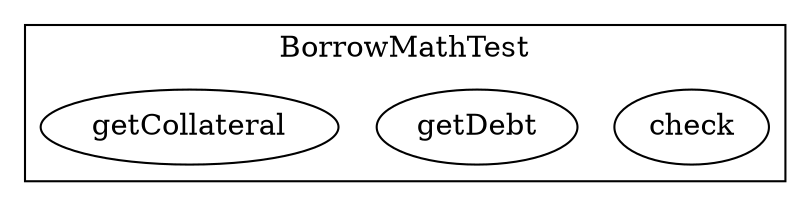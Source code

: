 strict digraph {
subgraph cluster_6209_BorrowMathTest {
label = "BorrowMathTest"
"6209_check" [label="check"]
"6209_getDebt" [label="getDebt"]
"6209_getCollateral" [label="getCollateral"]
}subgraph cluster_solidity {
label = "[Solidity]"
}
}